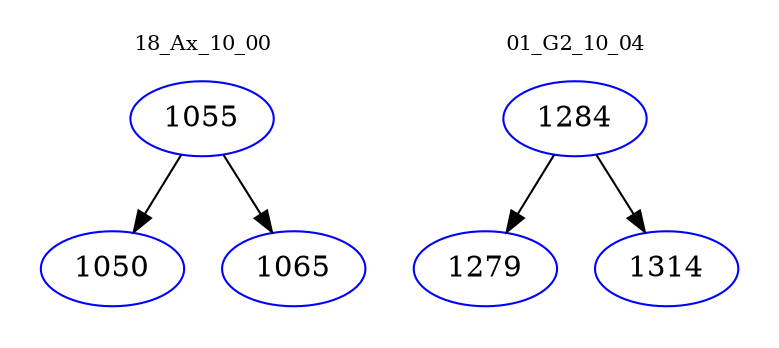 digraph{
subgraph cluster_0 {
color = white
label = "18_Ax_10_00";
fontsize=10;
T0_1055 [label="1055", color="blue"]
T0_1055 -> T0_1050 [color="black"]
T0_1050 [label="1050", color="blue"]
T0_1055 -> T0_1065 [color="black"]
T0_1065 [label="1065", color="blue"]
}
subgraph cluster_1 {
color = white
label = "01_G2_10_04";
fontsize=10;
T1_1284 [label="1284", color="blue"]
T1_1284 -> T1_1279 [color="black"]
T1_1279 [label="1279", color="blue"]
T1_1284 -> T1_1314 [color="black"]
T1_1314 [label="1314", color="blue"]
}
}
